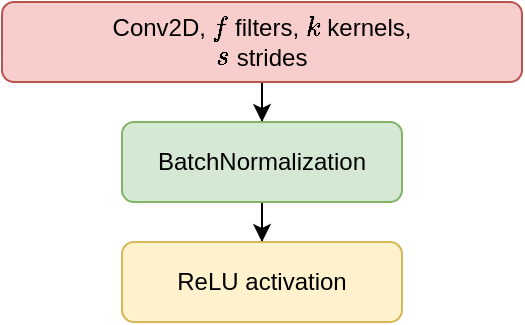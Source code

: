 <mxfile version="12.5.3" type="device"><diagram id="mADj3N52reezFfNrAovU" name="Page-1"><mxGraphModel dx="460" dy="847" grid="1" gridSize="10" guides="1" tooltips="1" connect="1" arrows="1" fold="1" page="1" pageScale="1" pageWidth="827" pageHeight="1169" math="1" shadow="0"><root><mxCell id="0"/><mxCell id="1" parent="0"/><mxCell id="u04QPXvUlmv84Ei0NOCg-1" style="edgeStyle=orthogonalEdgeStyle;rounded=0;orthogonalLoop=1;jettySize=auto;html=1;" edge="1" parent="1" source="u04QPXvUlmv84Ei0NOCg-2" target="u04QPXvUlmv84Ei0NOCg-4"><mxGeometry relative="1" as="geometry"/></mxCell><mxCell id="u04QPXvUlmv84Ei0NOCg-2" value="Conv2D, \(f\) filters, \(k\) kernels,&lt;br&gt;\(s\) strides" style="rounded=1;whiteSpace=wrap;html=1;fillColor=#f8cecc;strokeColor=#b85450;" vertex="1" parent="1"><mxGeometry x="90" y="90" width="260" height="40" as="geometry"/></mxCell><mxCell id="u04QPXvUlmv84Ei0NOCg-3" style="edgeStyle=orthogonalEdgeStyle;rounded=0;orthogonalLoop=1;jettySize=auto;html=1;" edge="1" parent="1" source="u04QPXvUlmv84Ei0NOCg-4" target="u04QPXvUlmv84Ei0NOCg-5"><mxGeometry relative="1" as="geometry"/></mxCell><mxCell id="u04QPXvUlmv84Ei0NOCg-4" value="BatchNormalization" style="rounded=1;whiteSpace=wrap;html=1;fillColor=#d5e8d4;strokeColor=#82b366;" vertex="1" parent="1"><mxGeometry x="150" y="150" width="140" height="40" as="geometry"/></mxCell><mxCell id="u04QPXvUlmv84Ei0NOCg-5" value="ReLU activation" style="rounded=1;whiteSpace=wrap;html=1;fillColor=#fff2cc;strokeColor=#d6b656;" vertex="1" parent="1"><mxGeometry x="150" y="210" width="140" height="40" as="geometry"/></mxCell></root></mxGraphModel></diagram></mxfile>